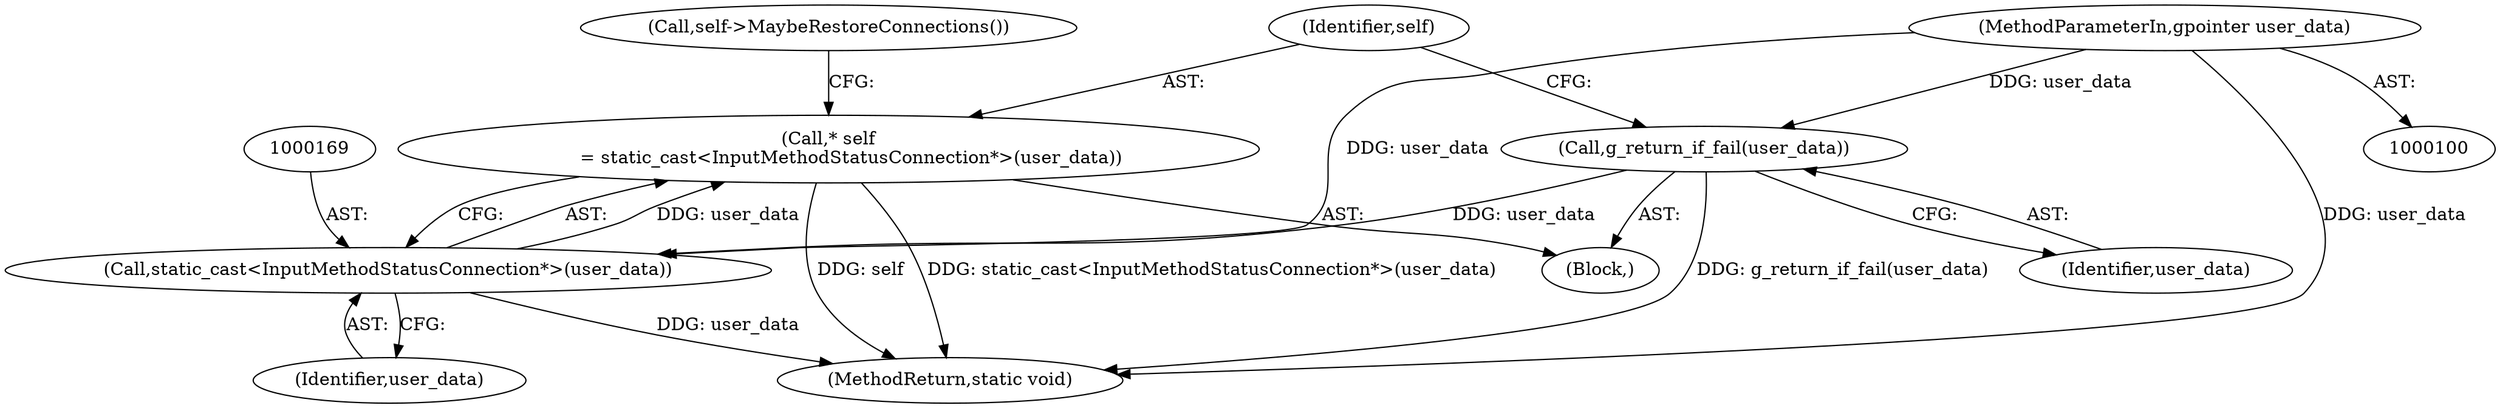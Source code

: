 digraph "1_Chrome_dc7b094a338c6c521f918f478e993f0f74bbea0d_63@pointer" {
"1000166" [label="(Call,* self\n        = static_cast<InputMethodStatusConnection*>(user_data))"];
"1000168" [label="(Call,static_cast<InputMethodStatusConnection*>(user_data))"];
"1000163" [label="(Call,g_return_if_fail(user_data))"];
"1000105" [label="(MethodParameterIn,gpointer user_data)"];
"1000168" [label="(Call,static_cast<InputMethodStatusConnection*>(user_data))"];
"1000166" [label="(Call,* self\n        = static_cast<InputMethodStatusConnection*>(user_data))"];
"1000106" [label="(Block,)"];
"1000164" [label="(Identifier,user_data)"];
"1000167" [label="(Identifier,self)"];
"1000170" [label="(Identifier,user_data)"];
"1000163" [label="(Call,g_return_if_fail(user_data))"];
"1000171" [label="(Call,self->MaybeRestoreConnections())"];
"1000172" [label="(MethodReturn,static void)"];
"1000105" [label="(MethodParameterIn,gpointer user_data)"];
"1000166" -> "1000106"  [label="AST: "];
"1000166" -> "1000168"  [label="CFG: "];
"1000167" -> "1000166"  [label="AST: "];
"1000168" -> "1000166"  [label="AST: "];
"1000171" -> "1000166"  [label="CFG: "];
"1000166" -> "1000172"  [label="DDG: static_cast<InputMethodStatusConnection*>(user_data)"];
"1000166" -> "1000172"  [label="DDG: self"];
"1000168" -> "1000166"  [label="DDG: user_data"];
"1000168" -> "1000170"  [label="CFG: "];
"1000169" -> "1000168"  [label="AST: "];
"1000170" -> "1000168"  [label="AST: "];
"1000168" -> "1000172"  [label="DDG: user_data"];
"1000163" -> "1000168"  [label="DDG: user_data"];
"1000105" -> "1000168"  [label="DDG: user_data"];
"1000163" -> "1000106"  [label="AST: "];
"1000163" -> "1000164"  [label="CFG: "];
"1000164" -> "1000163"  [label="AST: "];
"1000167" -> "1000163"  [label="CFG: "];
"1000163" -> "1000172"  [label="DDG: g_return_if_fail(user_data)"];
"1000105" -> "1000163"  [label="DDG: user_data"];
"1000105" -> "1000100"  [label="AST: "];
"1000105" -> "1000172"  [label="DDG: user_data"];
}
